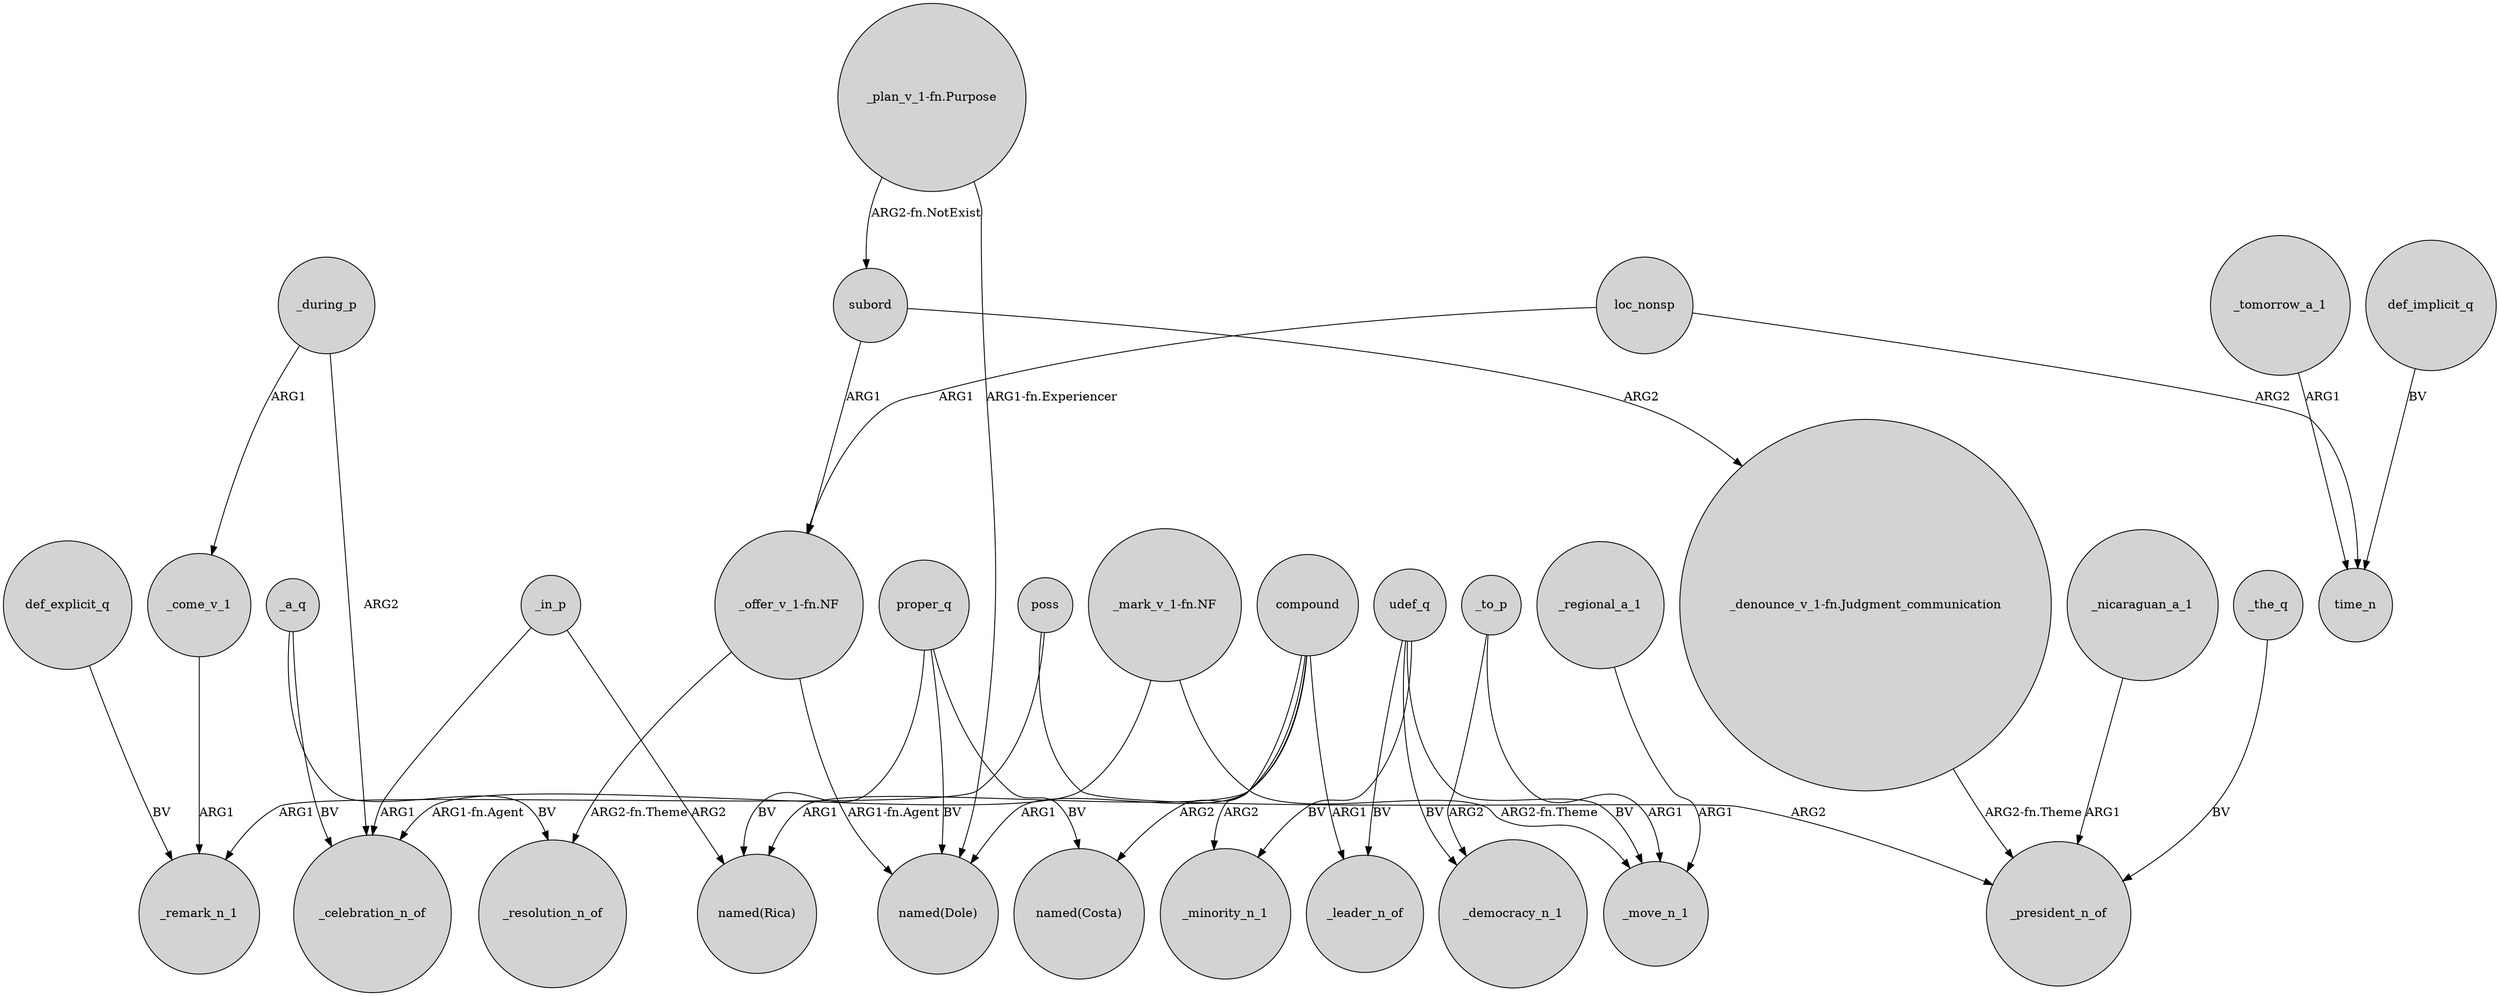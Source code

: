 digraph {
	node [shape=circle style=filled]
	poss -> _remark_n_1 [label=ARG1]
	_tomorrow_a_1 -> time_n [label=ARG1]
	subord -> "_offer_v_1-fn.NF" [label=ARG1]
	proper_q -> "named(Costa)" [label=BV]
	subord -> "_denounce_v_1-fn.Judgment_communication" [label=ARG2]
	"_plan_v_1-fn.Purpose" -> "named(Dole)" [label="ARG1-fn.Experiencer"]
	udef_q -> _minority_n_1 [label=BV]
	udef_q -> _move_n_1 [label=BV]
	loc_nonsp -> "_offer_v_1-fn.NF" [label=ARG1]
	_come_v_1 -> _remark_n_1 [label=ARG1]
	_a_q -> _celebration_n_of [label=BV]
	compound -> _leader_n_of [label=ARG1]
	compound -> "named(Dole)" [label=ARG1]
	"_offer_v_1-fn.NF" -> "named(Dole)" [label="ARG1-fn.Agent"]
	"_mark_v_1-fn.NF" -> _move_n_1 [label="ARG2-fn.Theme"]
	"_plan_v_1-fn.Purpose" -> subord [label="ARG2-fn.NotExist"]
	proper_q -> "named(Dole)" [label=BV]
	_in_p -> "named(Rica)" [label=ARG2]
	loc_nonsp -> time_n [label=ARG2]
	_to_p -> _move_n_1 [label=ARG1]
	"_offer_v_1-fn.NF" -> _resolution_n_of [label="ARG2-fn.Theme"]
	udef_q -> _democracy_n_1 [label=BV]
	compound -> _minority_n_1 [label=ARG2]
	compound -> "named(Rica)" [label=ARG1]
	compound -> "named(Costa)" [label=ARG2]
	_regional_a_1 -> _move_n_1 [label=ARG1]
	_nicaraguan_a_1 -> _president_n_of [label=ARG1]
	_the_q -> _president_n_of [label=BV]
	_during_p -> _come_v_1 [label=ARG1]
	proper_q -> "named(Rica)" [label=BV]
	_during_p -> _celebration_n_of [label=ARG2]
	_in_p -> _celebration_n_of [label=ARG1]
	_to_p -> _democracy_n_1 [label=ARG2]
	"_denounce_v_1-fn.Judgment_communication" -> _president_n_of [label="ARG2-fn.Theme"]
	def_explicit_q -> _remark_n_1 [label=BV]
	poss -> _president_n_of [label=ARG2]
	_a_q -> _resolution_n_of [label=BV]
	udef_q -> _leader_n_of [label=BV]
	def_implicit_q -> time_n [label=BV]
	"_mark_v_1-fn.NF" -> _celebration_n_of [label="ARG1-fn.Agent"]
}
